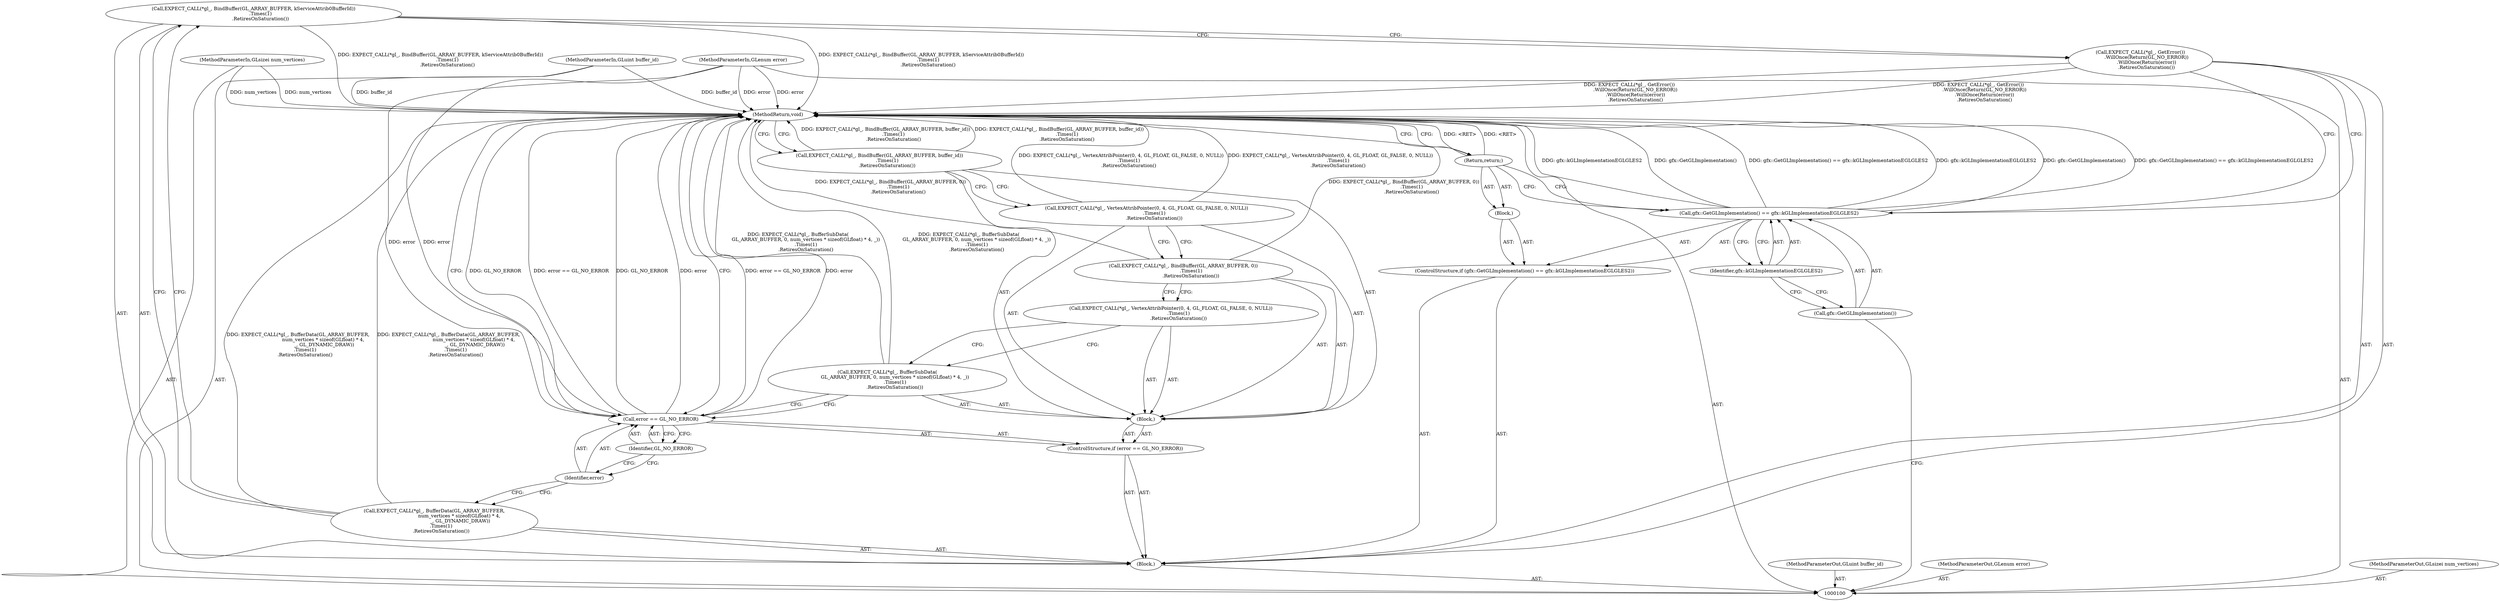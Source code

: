 digraph "0_Chrome_c13e1da62b5f5f0e6fe8c1f769a5a28415415244_3" {
"1000112" [label="(Call,EXPECT_CALL(*gl_, BindBuffer(GL_ARRAY_BUFFER, kServiceAttrib0BufferId))\n         .Times(1)\n         .RetiresOnSaturation())"];
"1000113" [label="(Call,EXPECT_CALL(*gl_, BufferData(GL_ARRAY_BUFFER,\n                                 num_vertices * sizeof(GLfloat) * 4,\n                                  _, GL_DYNAMIC_DRAW))\n         .Times(1)\n         .RetiresOnSaturation())"];
"1000117" [label="(Identifier,GL_NO_ERROR)"];
"1000118" [label="(Block,)"];
"1000114" [label="(ControlStructure,if (error == GL_NO_ERROR))"];
"1000115" [label="(Call,error == GL_NO_ERROR)"];
"1000116" [label="(Identifier,error)"];
"1000119" [label="(Call,EXPECT_CALL(*gl_, BufferSubData(\n          GL_ARRAY_BUFFER, 0, num_vertices * sizeof(GLfloat) * 4, _))\n          .Times(1)\n          .RetiresOnSaturation())"];
"1000120" [label="(Call,EXPECT_CALL(*gl_, VertexAttribPointer(0, 4, GL_FLOAT, GL_FALSE, 0, NULL))\n          .Times(1)\n          .RetiresOnSaturation())"];
"1000121" [label="(Call,EXPECT_CALL(*gl_, BindBuffer(GL_ARRAY_BUFFER, 0))\n          .Times(1)\n          .RetiresOnSaturation())"];
"1000124" [label="(MethodReturn,void)"];
"1000122" [label="(Call,EXPECT_CALL(*gl_, VertexAttribPointer(0, 4, GL_FLOAT, GL_FALSE, 0, NULL))\n          .Times(1)\n          .RetiresOnSaturation())"];
"1000123" [label="(Call,EXPECT_CALL(*gl_, BindBuffer(GL_ARRAY_BUFFER, buffer_id))\n          .Times(1)\n          .RetiresOnSaturation())"];
"1000102" [label="(MethodParameterIn,GLuint buffer_id)"];
"1000170" [label="(MethodParameterOut,GLuint buffer_id)"];
"1000103" [label="(MethodParameterIn,GLenum error)"];
"1000171" [label="(MethodParameterOut,GLenum error)"];
"1000101" [label="(MethodParameterIn,GLsizei num_vertices)"];
"1000169" [label="(MethodParameterOut,GLsizei num_vertices)"];
"1000104" [label="(Block,)"];
"1000108" [label="(Identifier,gfx::kGLImplementationEGLGLES2)"];
"1000105" [label="(ControlStructure,if (gfx::GetGLImplementation() == gfx::kGLImplementationEGLGLES2))"];
"1000109" [label="(Block,)"];
"1000106" [label="(Call,gfx::GetGLImplementation() == gfx::kGLImplementationEGLGLES2)"];
"1000107" [label="(Call,gfx::GetGLImplementation())"];
"1000110" [label="(Return,return;)"];
"1000111" [label="(Call,EXPECT_CALL(*gl_, GetError())\n        .WillOnce(Return(GL_NO_ERROR))\n        .WillOnce(Return(error))\n        .RetiresOnSaturation())"];
"1000112" -> "1000104"  [label="AST: "];
"1000112" -> "1000111"  [label="CFG: "];
"1000113" -> "1000112"  [label="CFG: "];
"1000112" -> "1000124"  [label="DDG: EXPECT_CALL(*gl_, BindBuffer(GL_ARRAY_BUFFER, kServiceAttrib0BufferId))\n         .Times(1)\n         .RetiresOnSaturation()"];
"1000113" -> "1000104"  [label="AST: "];
"1000113" -> "1000112"  [label="CFG: "];
"1000116" -> "1000113"  [label="CFG: "];
"1000113" -> "1000124"  [label="DDG: EXPECT_CALL(*gl_, BufferData(GL_ARRAY_BUFFER,\n                                 num_vertices * sizeof(GLfloat) * 4,\n                                  _, GL_DYNAMIC_DRAW))\n         .Times(1)\n         .RetiresOnSaturation()"];
"1000117" -> "1000115"  [label="AST: "];
"1000117" -> "1000116"  [label="CFG: "];
"1000115" -> "1000117"  [label="CFG: "];
"1000118" -> "1000114"  [label="AST: "];
"1000119" -> "1000118"  [label="AST: "];
"1000120" -> "1000118"  [label="AST: "];
"1000121" -> "1000118"  [label="AST: "];
"1000122" -> "1000118"  [label="AST: "];
"1000123" -> "1000118"  [label="AST: "];
"1000114" -> "1000104"  [label="AST: "];
"1000115" -> "1000114"  [label="AST: "];
"1000118" -> "1000114"  [label="AST: "];
"1000115" -> "1000114"  [label="AST: "];
"1000115" -> "1000117"  [label="CFG: "];
"1000116" -> "1000115"  [label="AST: "];
"1000117" -> "1000115"  [label="AST: "];
"1000119" -> "1000115"  [label="CFG: "];
"1000124" -> "1000115"  [label="CFG: "];
"1000115" -> "1000124"  [label="DDG: GL_NO_ERROR"];
"1000115" -> "1000124"  [label="DDG: error == GL_NO_ERROR"];
"1000115" -> "1000124"  [label="DDG: error"];
"1000103" -> "1000115"  [label="DDG: error"];
"1000116" -> "1000115"  [label="AST: "];
"1000116" -> "1000113"  [label="CFG: "];
"1000117" -> "1000116"  [label="CFG: "];
"1000119" -> "1000118"  [label="AST: "];
"1000119" -> "1000115"  [label="CFG: "];
"1000120" -> "1000119"  [label="CFG: "];
"1000119" -> "1000124"  [label="DDG: EXPECT_CALL(*gl_, BufferSubData(\n          GL_ARRAY_BUFFER, 0, num_vertices * sizeof(GLfloat) * 4, _))\n          .Times(1)\n          .RetiresOnSaturation()"];
"1000120" -> "1000118"  [label="AST: "];
"1000120" -> "1000119"  [label="CFG: "];
"1000121" -> "1000120"  [label="CFG: "];
"1000121" -> "1000118"  [label="AST: "];
"1000121" -> "1000120"  [label="CFG: "];
"1000122" -> "1000121"  [label="CFG: "];
"1000121" -> "1000124"  [label="DDG: EXPECT_CALL(*gl_, BindBuffer(GL_ARRAY_BUFFER, 0))\n          .Times(1)\n          .RetiresOnSaturation()"];
"1000124" -> "1000100"  [label="AST: "];
"1000124" -> "1000110"  [label="CFG: "];
"1000124" -> "1000123"  [label="CFG: "];
"1000124" -> "1000115"  [label="CFG: "];
"1000115" -> "1000124"  [label="DDG: GL_NO_ERROR"];
"1000115" -> "1000124"  [label="DDG: error == GL_NO_ERROR"];
"1000115" -> "1000124"  [label="DDG: error"];
"1000106" -> "1000124"  [label="DDG: gfx::kGLImplementationEGLGLES2"];
"1000106" -> "1000124"  [label="DDG: gfx::GetGLImplementation()"];
"1000106" -> "1000124"  [label="DDG: gfx::GetGLImplementation() == gfx::kGLImplementationEGLGLES2"];
"1000123" -> "1000124"  [label="DDG: EXPECT_CALL(*gl_, BindBuffer(GL_ARRAY_BUFFER, buffer_id))\n          .Times(1)\n          .RetiresOnSaturation()"];
"1000103" -> "1000124"  [label="DDG: error"];
"1000122" -> "1000124"  [label="DDG: EXPECT_CALL(*gl_, VertexAttribPointer(0, 4, GL_FLOAT, GL_FALSE, 0, NULL))\n          .Times(1)\n          .RetiresOnSaturation()"];
"1000119" -> "1000124"  [label="DDG: EXPECT_CALL(*gl_, BufferSubData(\n          GL_ARRAY_BUFFER, 0, num_vertices * sizeof(GLfloat) * 4, _))\n          .Times(1)\n          .RetiresOnSaturation()"];
"1000121" -> "1000124"  [label="DDG: EXPECT_CALL(*gl_, BindBuffer(GL_ARRAY_BUFFER, 0))\n          .Times(1)\n          .RetiresOnSaturation()"];
"1000102" -> "1000124"  [label="DDG: buffer_id"];
"1000112" -> "1000124"  [label="DDG: EXPECT_CALL(*gl_, BindBuffer(GL_ARRAY_BUFFER, kServiceAttrib0BufferId))\n         .Times(1)\n         .RetiresOnSaturation()"];
"1000113" -> "1000124"  [label="DDG: EXPECT_CALL(*gl_, BufferData(GL_ARRAY_BUFFER,\n                                 num_vertices * sizeof(GLfloat) * 4,\n                                  _, GL_DYNAMIC_DRAW))\n         .Times(1)\n         .RetiresOnSaturation()"];
"1000101" -> "1000124"  [label="DDG: num_vertices"];
"1000111" -> "1000124"  [label="DDG: EXPECT_CALL(*gl_, GetError())\n        .WillOnce(Return(GL_NO_ERROR))\n        .WillOnce(Return(error))\n        .RetiresOnSaturation()"];
"1000110" -> "1000124"  [label="DDG: <RET>"];
"1000122" -> "1000118"  [label="AST: "];
"1000122" -> "1000121"  [label="CFG: "];
"1000123" -> "1000122"  [label="CFG: "];
"1000122" -> "1000124"  [label="DDG: EXPECT_CALL(*gl_, VertexAttribPointer(0, 4, GL_FLOAT, GL_FALSE, 0, NULL))\n          .Times(1)\n          .RetiresOnSaturation()"];
"1000123" -> "1000118"  [label="AST: "];
"1000123" -> "1000122"  [label="CFG: "];
"1000124" -> "1000123"  [label="CFG: "];
"1000123" -> "1000124"  [label="DDG: EXPECT_CALL(*gl_, BindBuffer(GL_ARRAY_BUFFER, buffer_id))\n          .Times(1)\n          .RetiresOnSaturation()"];
"1000102" -> "1000100"  [label="AST: "];
"1000102" -> "1000124"  [label="DDG: buffer_id"];
"1000170" -> "1000100"  [label="AST: "];
"1000103" -> "1000100"  [label="AST: "];
"1000103" -> "1000124"  [label="DDG: error"];
"1000103" -> "1000115"  [label="DDG: error"];
"1000171" -> "1000100"  [label="AST: "];
"1000101" -> "1000100"  [label="AST: "];
"1000101" -> "1000124"  [label="DDG: num_vertices"];
"1000169" -> "1000100"  [label="AST: "];
"1000104" -> "1000100"  [label="AST: "];
"1000105" -> "1000104"  [label="AST: "];
"1000111" -> "1000104"  [label="AST: "];
"1000112" -> "1000104"  [label="AST: "];
"1000113" -> "1000104"  [label="AST: "];
"1000114" -> "1000104"  [label="AST: "];
"1000108" -> "1000106"  [label="AST: "];
"1000108" -> "1000107"  [label="CFG: "];
"1000106" -> "1000108"  [label="CFG: "];
"1000105" -> "1000104"  [label="AST: "];
"1000106" -> "1000105"  [label="AST: "];
"1000109" -> "1000105"  [label="AST: "];
"1000109" -> "1000105"  [label="AST: "];
"1000110" -> "1000109"  [label="AST: "];
"1000106" -> "1000105"  [label="AST: "];
"1000106" -> "1000108"  [label="CFG: "];
"1000107" -> "1000106"  [label="AST: "];
"1000108" -> "1000106"  [label="AST: "];
"1000110" -> "1000106"  [label="CFG: "];
"1000111" -> "1000106"  [label="CFG: "];
"1000106" -> "1000124"  [label="DDG: gfx::kGLImplementationEGLGLES2"];
"1000106" -> "1000124"  [label="DDG: gfx::GetGLImplementation()"];
"1000106" -> "1000124"  [label="DDG: gfx::GetGLImplementation() == gfx::kGLImplementationEGLGLES2"];
"1000107" -> "1000106"  [label="AST: "];
"1000107" -> "1000100"  [label="CFG: "];
"1000108" -> "1000107"  [label="CFG: "];
"1000110" -> "1000109"  [label="AST: "];
"1000110" -> "1000106"  [label="CFG: "];
"1000124" -> "1000110"  [label="CFG: "];
"1000110" -> "1000124"  [label="DDG: <RET>"];
"1000111" -> "1000104"  [label="AST: "];
"1000111" -> "1000106"  [label="CFG: "];
"1000112" -> "1000111"  [label="CFG: "];
"1000111" -> "1000124"  [label="DDG: EXPECT_CALL(*gl_, GetError())\n        .WillOnce(Return(GL_NO_ERROR))\n        .WillOnce(Return(error))\n        .RetiresOnSaturation()"];
}
